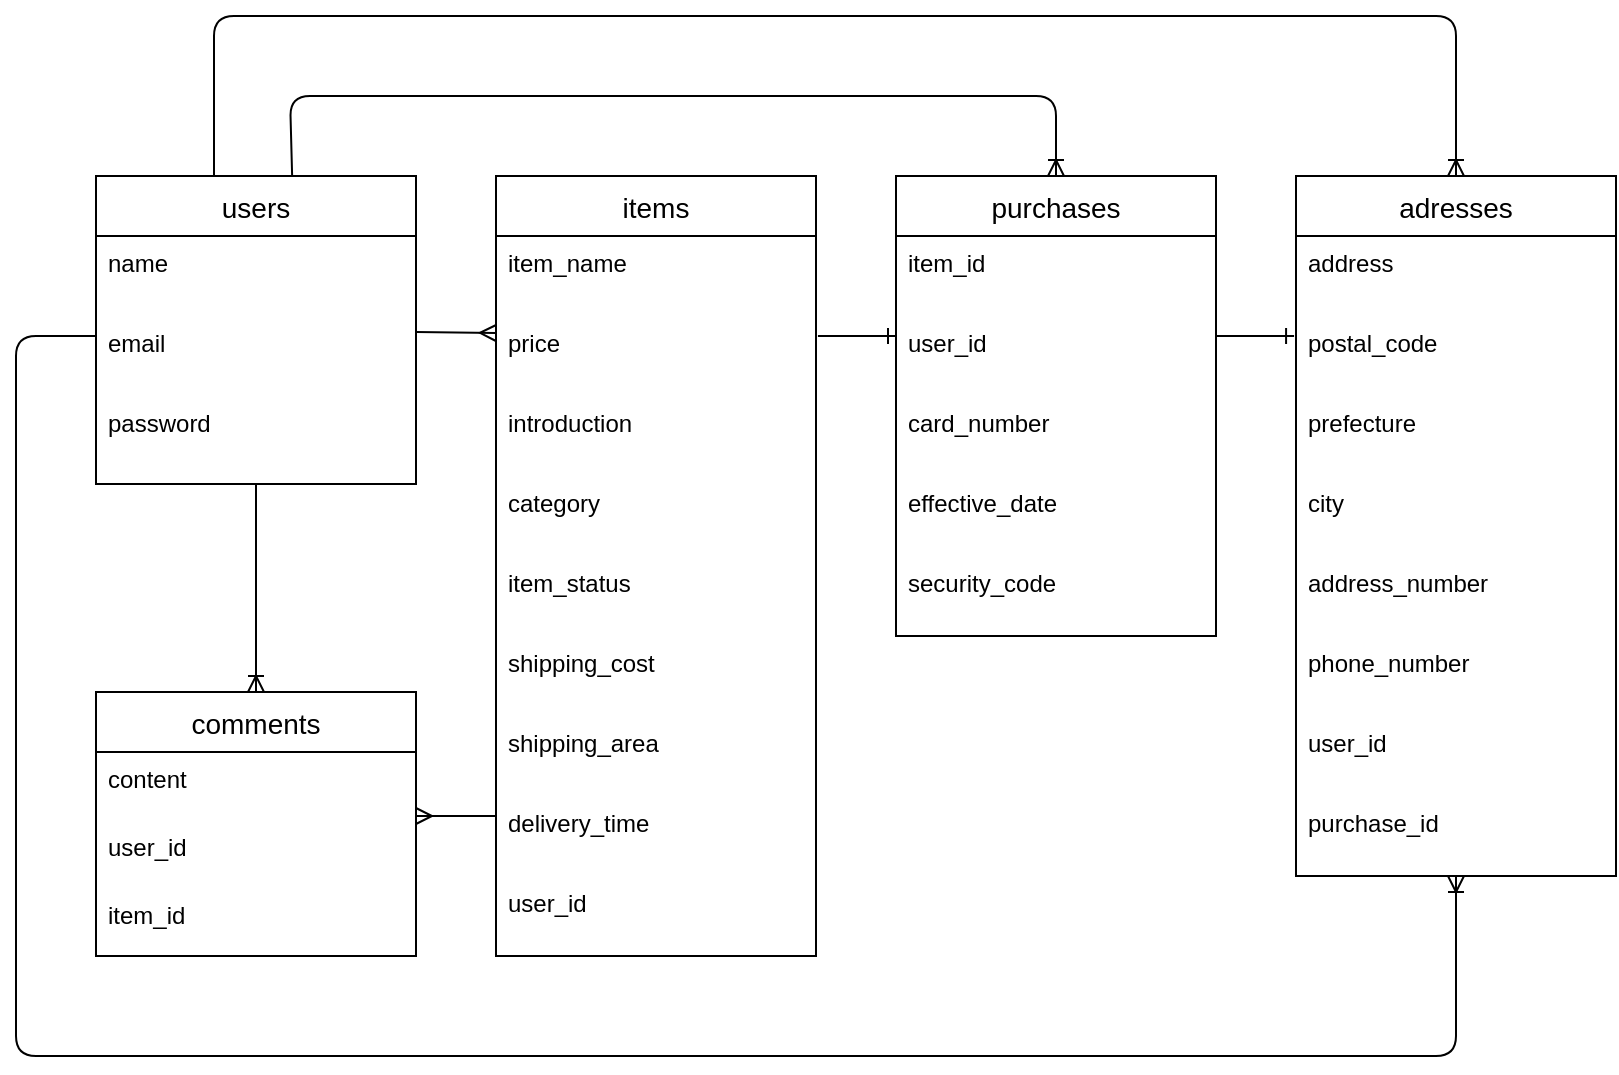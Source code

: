 <mxfile>
    <diagram id="xFJF_nXtE2z9aqsDkvMK" name="ページ1">
        <mxGraphModel dx="658" dy="441" grid="1" gridSize="10" guides="1" tooltips="1" connect="1" arrows="1" fold="1" page="1" pageScale="1" pageWidth="1169" pageHeight="827" math="0" shadow="0">
            <root>
                <mxCell id="0"/>
                <mxCell id="1" parent="0"/>
                <mxCell id="2" value="users" style="swimlane;fontStyle=0;childLayout=stackLayout;horizontal=1;startSize=30;horizontalStack=0;resizeParent=1;resizeParentMax=0;resizeLast=0;collapsible=1;marginBottom=0;align=center;fontSize=14;" parent="1" vertex="1">
                    <mxGeometry x="80" y="120" width="160" height="154" as="geometry">
                        <mxRectangle x="60" y="30" width="70" height="26" as="alternateBounds"/>
                    </mxGeometry>
                </mxCell>
                <mxCell id="3" value="name" style="text;strokeColor=none;fillColor=none;spacingLeft=4;spacingRight=4;overflow=hidden;rotatable=0;points=[[0,0.5],[1,0.5]];portConstraint=eastwest;fontSize=12;" parent="2" vertex="1">
                    <mxGeometry y="30" width="160" height="40" as="geometry"/>
                </mxCell>
                <mxCell id="4" value="email " style="text;strokeColor=none;fillColor=none;spacingLeft=4;spacingRight=4;overflow=hidden;rotatable=0;points=[[0,0.5],[1,0.5]];portConstraint=eastwest;fontSize=12;" parent="2" vertex="1">
                    <mxGeometry y="70" width="160" height="40" as="geometry"/>
                </mxCell>
                <mxCell id="97" value="password" style="text;strokeColor=none;fillColor=none;spacingLeft=4;spacingRight=4;overflow=hidden;rotatable=0;points=[[0,0.5],[1,0.5]];portConstraint=eastwest;fontSize=12;" vertex="1" parent="2">
                    <mxGeometry y="110" width="160" height="44" as="geometry"/>
                </mxCell>
                <mxCell id="6" value="items" style="swimlane;fontStyle=0;childLayout=stackLayout;horizontal=1;startSize=30;horizontalStack=0;resizeParent=1;resizeParentMax=0;resizeLast=0;collapsible=1;marginBottom=0;align=center;fontSize=14;" parent="1" vertex="1">
                    <mxGeometry x="280" y="120" width="160" height="390" as="geometry">
                        <mxRectangle x="60" y="30" width="70" height="26" as="alternateBounds"/>
                    </mxGeometry>
                </mxCell>
                <mxCell id="7" value="item_name" style="text;strokeColor=none;fillColor=none;spacingLeft=4;spacingRight=4;overflow=hidden;rotatable=0;points=[[0,0.5],[1,0.5]];portConstraint=eastwest;fontSize=12;" parent="6" vertex="1">
                    <mxGeometry y="30" width="160" height="40" as="geometry"/>
                </mxCell>
                <mxCell id="8" value="price" style="text;strokeColor=none;fillColor=none;spacingLeft=4;spacingRight=4;overflow=hidden;rotatable=0;points=[[0,0.5],[1,0.5]];portConstraint=eastwest;fontSize=12;" parent="6" vertex="1">
                    <mxGeometry y="70" width="160" height="40" as="geometry"/>
                </mxCell>
                <mxCell id="9" value="introduction" style="text;strokeColor=none;fillColor=none;spacingLeft=4;spacingRight=4;overflow=hidden;rotatable=0;points=[[0,0.5],[1,0.5]];portConstraint=eastwest;fontSize=12;" parent="6" vertex="1">
                    <mxGeometry y="110" width="160" height="40" as="geometry"/>
                </mxCell>
                <mxCell id="12" value="category" style="text;strokeColor=none;fillColor=none;spacingLeft=4;spacingRight=4;overflow=hidden;rotatable=0;points=[[0,0.5],[1,0.5]];portConstraint=eastwest;fontSize=12;" parent="6" vertex="1">
                    <mxGeometry y="150" width="160" height="40" as="geometry"/>
                </mxCell>
                <mxCell id="19" value="item_status" style="text;strokeColor=none;fillColor=none;spacingLeft=4;spacingRight=4;overflow=hidden;rotatable=0;points=[[0,0.5],[1,0.5]];portConstraint=eastwest;fontSize=12;" parent="6" vertex="1">
                    <mxGeometry y="190" width="160" height="40" as="geometry"/>
                </mxCell>
                <mxCell id="17" value="shipping_cost" style="text;strokeColor=none;fillColor=none;spacingLeft=4;spacingRight=4;overflow=hidden;rotatable=0;points=[[0,0.5],[1,0.5]];portConstraint=eastwest;fontSize=12;" parent="6" vertex="1">
                    <mxGeometry y="230" width="160" height="40" as="geometry"/>
                </mxCell>
                <mxCell id="20" value="shipping_area" style="text;strokeColor=none;fillColor=none;spacingLeft=4;spacingRight=4;overflow=hidden;rotatable=0;points=[[0,0.5],[1,0.5]];portConstraint=eastwest;fontSize=12;" parent="6" vertex="1">
                    <mxGeometry y="270" width="160" height="40" as="geometry"/>
                </mxCell>
                <mxCell id="18" value="delivery_time" style="text;strokeColor=none;fillColor=none;spacingLeft=4;spacingRight=4;overflow=hidden;rotatable=0;points=[[0,0.5],[1,0.5]];portConstraint=eastwest;fontSize=12;" parent="6" vertex="1">
                    <mxGeometry y="310" width="160" height="40" as="geometry"/>
                </mxCell>
                <mxCell id="57" value="user_id" style="text;strokeColor=none;fillColor=none;spacingLeft=4;spacingRight=4;overflow=hidden;rotatable=0;points=[[0,0.5],[1,0.5]];portConstraint=eastwest;fontSize=12;" vertex="1" parent="6">
                    <mxGeometry y="350" width="160" height="40" as="geometry"/>
                </mxCell>
                <mxCell id="29" value="purchases" style="swimlane;fontStyle=0;childLayout=stackLayout;horizontal=1;startSize=30;horizontalStack=0;resizeParent=1;resizeParentMax=0;resizeLast=0;collapsible=1;marginBottom=0;align=center;fontSize=14;" parent="1" vertex="1">
                    <mxGeometry x="480" y="120" width="160" height="230" as="geometry">
                        <mxRectangle x="60" y="30" width="70" height="26" as="alternateBounds"/>
                    </mxGeometry>
                </mxCell>
                <mxCell id="31" value="item_id" style="text;strokeColor=none;fillColor=none;spacingLeft=4;spacingRight=4;overflow=hidden;rotatable=0;points=[[0,0.5],[1,0.5]];portConstraint=eastwest;fontSize=12;" parent="29" vertex="1">
                    <mxGeometry y="30" width="160" height="40" as="geometry"/>
                </mxCell>
                <mxCell id="56" value="user_id" style="text;strokeColor=none;fillColor=none;spacingLeft=4;spacingRight=4;overflow=hidden;rotatable=0;points=[[0,0.5],[1,0.5]];portConstraint=eastwest;fontSize=12;" parent="29" vertex="1">
                    <mxGeometry y="70" width="160" height="40" as="geometry"/>
                </mxCell>
                <mxCell id="34" value="card_number " style="text;strokeColor=none;fillColor=none;spacingLeft=4;spacingRight=4;overflow=hidden;rotatable=0;points=[[0,0.5],[1,0.5]];portConstraint=eastwest;fontSize=12;" parent="29" vertex="1">
                    <mxGeometry y="110" width="160" height="40" as="geometry"/>
                </mxCell>
                <mxCell id="35" value="effective_date" style="text;strokeColor=none;fillColor=none;spacingLeft=4;spacingRight=4;overflow=hidden;rotatable=0;points=[[0,0.5],[1,0.5]];portConstraint=eastwest;fontSize=12;" parent="29" vertex="1">
                    <mxGeometry y="150" width="160" height="40" as="geometry"/>
                </mxCell>
                <mxCell id="36" value="security_code" style="text;strokeColor=none;fillColor=none;spacingLeft=4;spacingRight=4;overflow=hidden;rotatable=0;points=[[0,0.5],[1,0.5]];portConstraint=eastwest;fontSize=12;" parent="29" vertex="1">
                    <mxGeometry y="190" width="160" height="40" as="geometry"/>
                </mxCell>
                <mxCell id="43" value="" style="fontSize=12;html=1;endArrow=ERmany;entryX=0;entryY=0.75;entryDx=0;entryDy=0;entryPerimeter=0;exitX=1;exitY=0.2;exitDx=0;exitDy=0;exitPerimeter=0;" parent="1" edge="1" source="4">
                    <mxGeometry width="100" height="100" relative="1" as="geometry">
                        <mxPoint x="237" y="199" as="sourcePoint"/>
                        <mxPoint x="280" y="198.5" as="targetPoint"/>
                    </mxGeometry>
                </mxCell>
                <mxCell id="47" value="comments" style="swimlane;fontStyle=0;childLayout=stackLayout;horizontal=1;startSize=30;horizontalStack=0;resizeParent=1;resizeParentMax=0;resizeLast=0;collapsible=1;marginBottom=0;align=center;fontSize=14;" parent="1" vertex="1">
                    <mxGeometry x="80" y="378" width="160" height="132" as="geometry">
                        <mxRectangle x="60" y="30" width="70" height="26" as="alternateBounds"/>
                    </mxGeometry>
                </mxCell>
                <mxCell id="49" value="content" style="text;strokeColor=none;fillColor=none;spacingLeft=4;spacingRight=4;overflow=hidden;rotatable=0;points=[[0,0.5],[1,0.5]];portConstraint=eastwest;fontSize=12;" parent="47" vertex="1">
                    <mxGeometry y="30" width="160" height="34" as="geometry"/>
                </mxCell>
                <mxCell id="58" value="user_id" style="text;strokeColor=none;fillColor=none;spacingLeft=4;spacingRight=4;overflow=hidden;rotatable=0;points=[[0,0.5],[1,0.5]];portConstraint=eastwest;fontSize=12;" vertex="1" parent="47">
                    <mxGeometry y="64" width="160" height="34" as="geometry"/>
                </mxCell>
                <mxCell id="59" value="item_id" style="text;strokeColor=none;fillColor=none;spacingLeft=4;spacingRight=4;overflow=hidden;rotatable=0;points=[[0,0.5],[1,0.5]];portConstraint=eastwest;fontSize=12;" vertex="1" parent="47">
                    <mxGeometry y="98" width="160" height="34" as="geometry"/>
                </mxCell>
                <mxCell id="52" value="" style="edgeStyle=entityRelationEdgeStyle;fontSize=12;html=1;endArrow=ERoneToMany;strokeColor=none;" parent="1" edge="1">
                    <mxGeometry width="100" height="100" relative="1" as="geometry">
                        <mxPoint x="250" y="560" as="sourcePoint"/>
                        <mxPoint x="460" y="560" as="targetPoint"/>
                    </mxGeometry>
                </mxCell>
                <mxCell id="53" style="edgeStyle=none;html=1;entryX=1;entryY=0.5;entryDx=0;entryDy=0;endArrow=ERmany;endFill=0;" parent="1" edge="1">
                    <mxGeometry relative="1" as="geometry">
                        <mxPoint x="280" y="440" as="sourcePoint"/>
                        <mxPoint x="240" y="440" as="targetPoint"/>
                        <Array as="points"/>
                    </mxGeometry>
                </mxCell>
                <mxCell id="63" value="adresses" style="swimlane;fontStyle=0;childLayout=stackLayout;horizontal=1;startSize=30;horizontalStack=0;resizeParent=1;resizeParentMax=0;resizeLast=0;collapsible=1;marginBottom=0;align=center;fontSize=14;" vertex="1" parent="1">
                    <mxGeometry x="680" y="120" width="160" height="350" as="geometry">
                        <mxRectangle x="60" y="30" width="70" height="26" as="alternateBounds"/>
                    </mxGeometry>
                </mxCell>
                <mxCell id="76" value="address" style="text;strokeColor=none;fillColor=none;spacingLeft=4;spacingRight=4;overflow=hidden;rotatable=0;points=[[0,0.5],[1,0.5]];portConstraint=eastwest;fontSize=12;" vertex="1" parent="63">
                    <mxGeometry y="30" width="160" height="40" as="geometry"/>
                </mxCell>
                <mxCell id="71" value="postal_code" style="text;strokeColor=none;fillColor=none;spacingLeft=4;spacingRight=4;overflow=hidden;rotatable=0;points=[[0,0.5],[1,0.5]];portConstraint=eastwest;fontSize=12;" vertex="1" parent="63">
                    <mxGeometry y="70" width="160" height="40" as="geometry"/>
                </mxCell>
                <mxCell id="72" value="prefecture" style="text;strokeColor=none;fillColor=none;spacingLeft=4;spacingRight=4;overflow=hidden;rotatable=0;points=[[0,0.5],[1,0.5]];portConstraint=eastwest;fontSize=12;" vertex="1" parent="63">
                    <mxGeometry y="110" width="160" height="40" as="geometry"/>
                </mxCell>
                <mxCell id="73" value="city" style="text;strokeColor=none;fillColor=none;spacingLeft=4;spacingRight=4;overflow=hidden;rotatable=0;points=[[0,0.5],[1,0.5]];portConstraint=eastwest;fontSize=12;" vertex="1" parent="63">
                    <mxGeometry y="150" width="160" height="40" as="geometry"/>
                </mxCell>
                <mxCell id="74" value="address_number" style="text;strokeColor=none;fillColor=none;spacingLeft=4;spacingRight=4;overflow=hidden;rotatable=0;points=[[0,0.5],[1,0.5]];portConstraint=eastwest;fontSize=12;" vertex="1" parent="63">
                    <mxGeometry y="190" width="160" height="40" as="geometry"/>
                </mxCell>
                <mxCell id="75" value="phone_number" style="text;strokeColor=none;fillColor=none;spacingLeft=4;spacingRight=4;overflow=hidden;rotatable=0;points=[[0,0.5],[1,0.5]];portConstraint=eastwest;fontSize=12;" vertex="1" parent="63">
                    <mxGeometry y="230" width="160" height="40" as="geometry"/>
                </mxCell>
                <mxCell id="92" value="user_id" style="text;strokeColor=none;fillColor=none;spacingLeft=4;spacingRight=4;overflow=hidden;rotatable=0;points=[[0,0.5],[1,0.5]];portConstraint=eastwest;fontSize=12;" vertex="1" parent="63">
                    <mxGeometry y="270" width="160" height="40" as="geometry"/>
                </mxCell>
                <mxCell id="79" value="purchase_id" style="text;strokeColor=none;fillColor=none;spacingLeft=4;spacingRight=4;overflow=hidden;rotatable=0;points=[[0,0.5],[1,0.5]];portConstraint=eastwest;fontSize=12;" vertex="1" parent="63">
                    <mxGeometry y="310" width="160" height="40" as="geometry"/>
                </mxCell>
                <mxCell id="82" value="" style="fontSize=12;html=1;endArrow=ERoneToMany;startArrow=none;entryX=0.5;entryY=0;entryDx=0;entryDy=0;startFill=0;endFill=0;exitX=0.613;exitY=0.002;exitDx=0;exitDy=0;exitPerimeter=0;" edge="1" parent="1" source="2">
                    <mxGeometry width="100" height="100" relative="1" as="geometry">
                        <mxPoint x="177" y="120" as="sourcePoint"/>
                        <mxPoint x="560" y="120" as="targetPoint"/>
                        <Array as="points">
                            <mxPoint x="177" y="80"/>
                            <mxPoint x="420" y="80"/>
                            <mxPoint x="560" y="80"/>
                        </Array>
                    </mxGeometry>
                </mxCell>
                <mxCell id="90" value="" style="fontSize=12;html=1;endArrow=ERone;endFill=1;exitX=1.006;exitY=0.325;exitDx=0;exitDy=0;exitPerimeter=0;" edge="1" parent="1">
                    <mxGeometry width="100" height="100" relative="1" as="geometry">
                        <mxPoint x="440.96" y="200" as="sourcePoint"/>
                        <mxPoint x="480" y="200" as="targetPoint"/>
                    </mxGeometry>
                </mxCell>
                <mxCell id="85" value="" style="fontSize=12;html=1;endArrow=ERone;endFill=1;entryX=-0.006;entryY=0.275;entryDx=0;entryDy=0;entryPerimeter=0;" edge="1" parent="1">
                    <mxGeometry width="100" height="100" relative="1" as="geometry">
                        <mxPoint x="640" y="200" as="sourcePoint"/>
                        <mxPoint x="679.04" y="200" as="targetPoint"/>
                    </mxGeometry>
                </mxCell>
                <mxCell id="93" value="" style="edgeStyle=orthogonalEdgeStyle;fontSize=12;html=1;endArrow=ERoneToMany;entryX=0.5;entryY=0;entryDx=0;entryDy=0;" edge="1" parent="1" target="63">
                    <mxGeometry width="100" height="100" relative="1" as="geometry">
                        <mxPoint x="139" y="120" as="sourcePoint"/>
                        <mxPoint x="760" y="100" as="targetPoint"/>
                        <Array as="points">
                            <mxPoint x="139" y="40"/>
                            <mxPoint x="760" y="40"/>
                        </Array>
                    </mxGeometry>
                </mxCell>
                <mxCell id="94" value="" style="edgeStyle=orthogonalEdgeStyle;fontSize=12;html=1;endArrow=ERoneToMany;exitX=0;exitY=0.25;exitDx=0;exitDy=0;exitPerimeter=0;entryX=0.494;entryY=1;entryDx=0;entryDy=0;entryPerimeter=0;" edge="1" parent="1" source="4" target="79">
                    <mxGeometry width="100" height="100" relative="1" as="geometry">
                        <mxPoint x="40" y="340" as="sourcePoint"/>
                        <mxPoint x="760" y="490" as="targetPoint"/>
                        <Array as="points">
                            <mxPoint x="40" y="200"/>
                            <mxPoint x="40" y="560"/>
                            <mxPoint x="760" y="560"/>
                        </Array>
                    </mxGeometry>
                </mxCell>
                <mxCell id="96" value="" style="fontSize=12;html=1;endArrow=ERoneToMany;entryX=0.5;entryY=0;entryDx=0;entryDy=0;exitX=0.5;exitY=1;exitDx=0;exitDy=0;exitPerimeter=0;" edge="1" parent="1" source="97" target="47">
                    <mxGeometry width="100" height="100" relative="1" as="geometry">
                        <mxPoint x="160" y="320" as="sourcePoint"/>
                        <mxPoint x="260" y="174" as="targetPoint"/>
                    </mxGeometry>
                </mxCell>
            </root>
        </mxGraphModel>
    </diagram>
</mxfile>